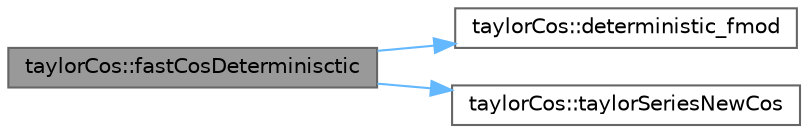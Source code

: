 digraph "taylorCos::fastCosDeterminisctic"
{
 // LATEX_PDF_SIZE
  bgcolor="transparent";
  edge [fontname=Helvetica,fontsize=10,labelfontname=Helvetica,labelfontsize=10];
  node [fontname=Helvetica,fontsize=10,shape=box,height=0.2,width=0.4];
  rankdir="LR";
  Node1 [id="Node000001",label="taylorCos::fastCosDeterminisctic",height=0.2,width=0.4,color="gray40", fillcolor="grey60", style="filled", fontcolor="black",tooltip=" "];
  Node1 -> Node2 [id="edge1_Node000001_Node000002",color="steelblue1",style="solid",tooltip=" "];
  Node2 [id="Node000002",label="taylorCos::deterministic_fmod",height=0.2,width=0.4,color="grey40", fillcolor="white", style="filled",URL="$namespacetaylor_cos.html#a5bd08d6501677ac36831bfed11b94f76",tooltip=" "];
  Node1 -> Node3 [id="edge2_Node000001_Node000003",color="steelblue1",style="solid",tooltip=" "];
  Node3 [id="Node000003",label="taylorCos::taylorSeriesNewCos",height=0.2,width=0.4,color="grey40", fillcolor="white", style="filled",URL="$namespacetaylor_cos.html#a96fe680df613afd482613b738240d616",tooltip=" "];
}
